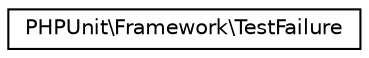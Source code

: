 digraph "Graphical Class Hierarchy"
{
  edge [fontname="Helvetica",fontsize="10",labelfontname="Helvetica",labelfontsize="10"];
  node [fontname="Helvetica",fontsize="10",shape=record];
  rankdir="LR";
  Node0 [label="PHPUnit\\Framework\\TestFailure",height=0.2,width=0.4,color="black", fillcolor="white", style="filled",URL="$classPHPUnit_1_1Framework_1_1TestFailure.html"];
}
